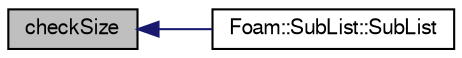 digraph "checkSize"
{
  bgcolor="transparent";
  edge [fontname="FreeSans",fontsize="10",labelfontname="FreeSans",labelfontsize="10"];
  node [fontname="FreeSans",fontsize="10",shape=record];
  rankdir="LR";
  Node1 [label="checkSize",height=0.2,width=0.4,color="black", fillcolor="grey75", style="filled" fontcolor="black"];
  Node1 -> Node2 [dir="back",color="midnightblue",fontsize="10",style="solid",fontname="FreeSans"];
  Node2 [label="Foam::SubList::SubList",height=0.2,width=0.4,color="black",URL="$a02397.html#a96707c6b2429de78ed29d11c6a2f58df",tooltip="Construct from UList and sub-list size. "];
}
